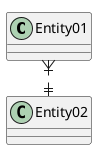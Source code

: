 {
  "sha1": "ihjduh1whkbl83pz4jpl0olqjmysr89",
  "insertion": {
    "when": "2024-06-03T18:59:30.737Z",
    "url": "https://github.com/plantuml/plantuml/issues/1123",
    "user": "plantuml@gmail.com"
  }
}
@startuml
!pragma layout smetana
Entity01 }|..|| Entity02
@enduml
